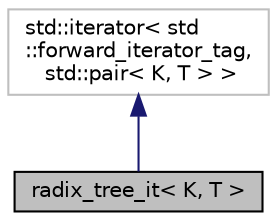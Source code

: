 digraph "radix_tree_it&lt; K, T &gt;"
{
  edge [fontname="Helvetica",fontsize="10",labelfontname="Helvetica",labelfontsize="10"];
  node [fontname="Helvetica",fontsize="10",shape=record];
  Node1 [label="radix_tree_it\< K, T \>",height=0.2,width=0.4,color="black", fillcolor="grey75", style="filled", fontcolor="black"];
  Node2 -> Node1 [dir="back",color="midnightblue",fontsize="10",style="solid"];
  Node2 [label="std::iterator\< std\l::forward_iterator_tag,\l std::pair\< K, T \> \>",height=0.2,width=0.4,color="grey75", fillcolor="white", style="filled"];
}
